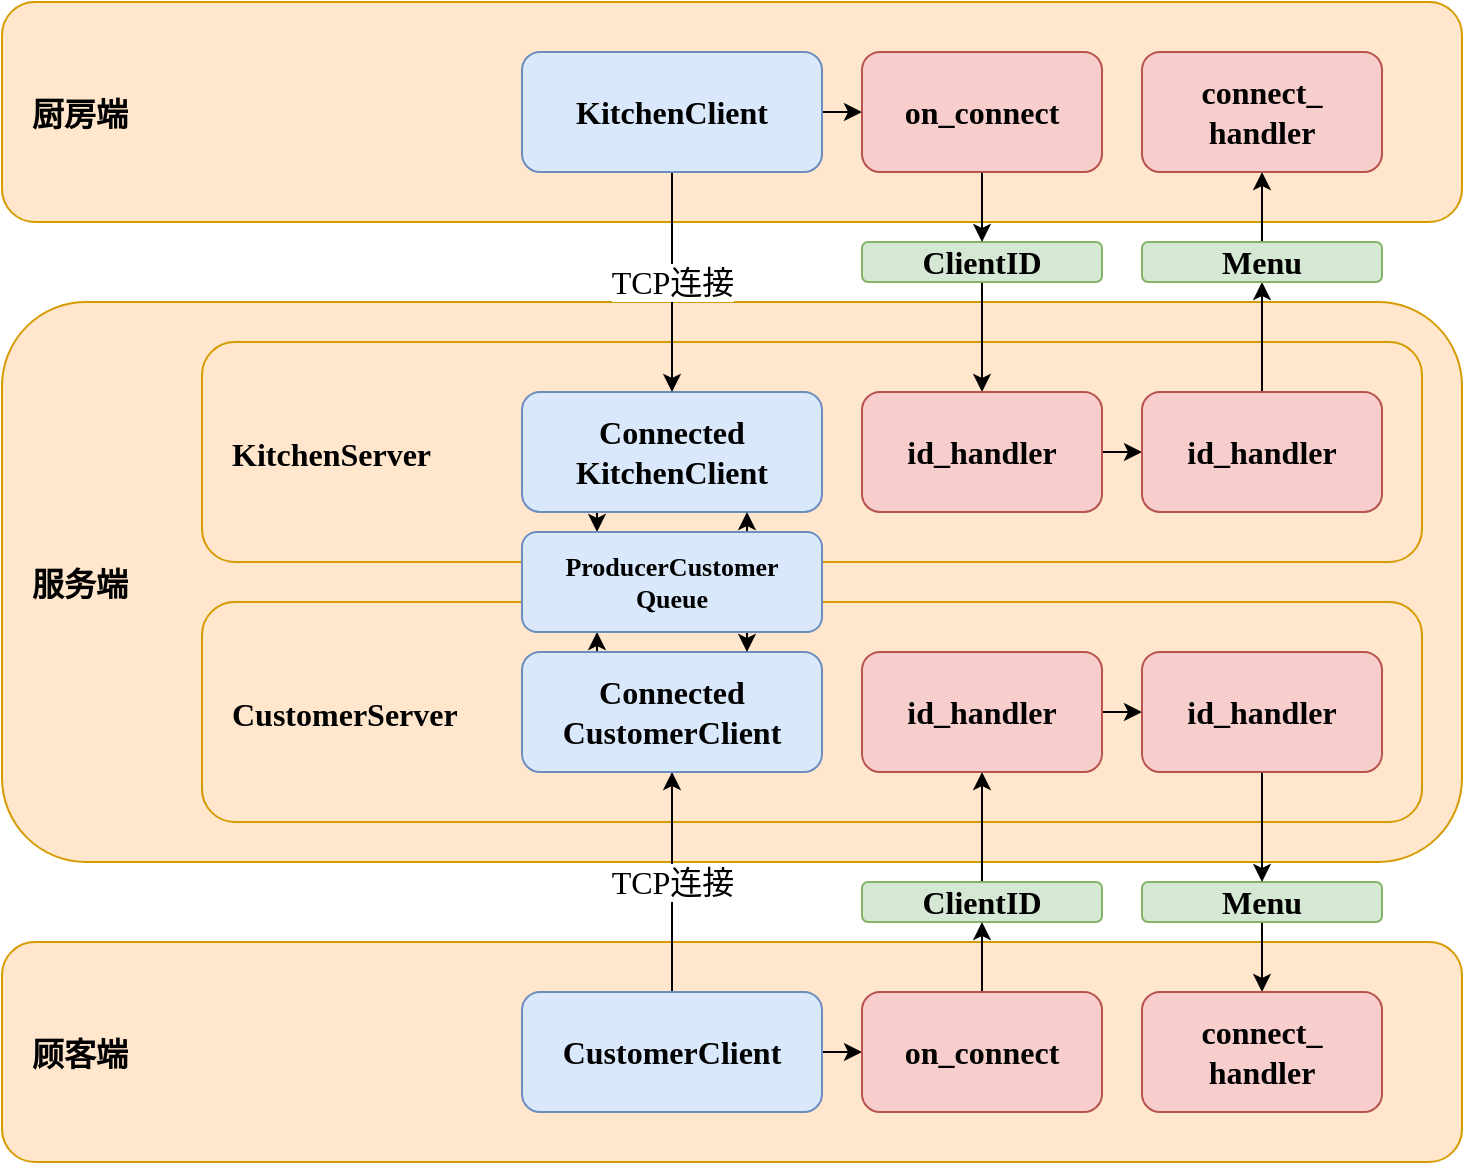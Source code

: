 <mxfile version="20.8.1" type="device"><diagram name="Page-1" id="97916047-d0de-89f5-080d-49f4d83e522f"><mxGraphModel dx="1303" dy="739" grid="1" gridSize="10" guides="1" tooltips="1" connect="1" arrows="1" fold="1" page="1" pageScale="1.5" pageWidth="1169" pageHeight="827" background="none" math="0" shadow="0"><root><mxCell id="0"/><mxCell id="1" parent="0"/><mxCell id="S8cBSloVHIy02H_Q6sO2-146" value="服务端" style="rounded=1;fillColor=#ffe6cc;strokeColor=#d79b00;shadow=0;fontStyle=1;fontSize=16;fontFamily=思源宋体;align=left;spacingLeft=13;" vertex="1" parent="1"><mxGeometry x="120" y="360" width="730" height="280" as="geometry"/></mxCell><mxCell id="S8cBSloVHIy02H_Q6sO2-149" value="顾客端" style="rounded=1;fillColor=#ffe6cc;strokeColor=#d79b00;shadow=0;fontStyle=1;fontSize=16;fontFamily=思源宋体;align=left;spacingLeft=13;" vertex="1" parent="1"><mxGeometry x="120" y="680" width="730" height="110" as="geometry"/></mxCell><mxCell id="S8cBSloVHIy02H_Q6sO2-150" value="厨房端" style="rounded=1;fillColor=#ffe6cc;strokeColor=#d79b00;shadow=0;fontStyle=1;fontSize=16;fontFamily=思源宋体;align=left;spacingLeft=13;" vertex="1" parent="1"><mxGeometry x="120" y="210" width="730" height="110" as="geometry"/></mxCell><mxCell id="S8cBSloVHIy02H_Q6sO2-153" value="CustomerServer" style="rounded=1;fillColor=#ffe6cc;strokeColor=#d79b00;shadow=0;fontStyle=1;fontSize=16;fontFamily=思源宋体;align=left;spacingLeft=13;" vertex="1" parent="1"><mxGeometry x="220" y="510" width="610" height="110" as="geometry"/></mxCell><mxCell id="S8cBSloVHIy02H_Q6sO2-154" value="KitchenServer" style="rounded=1;fillColor=#ffe6cc;strokeColor=#d79b00;shadow=0;fontStyle=1;fontSize=16;fontFamily=思源宋体;align=left;spacingLeft=13;" vertex="1" parent="1"><mxGeometry x="220" y="380" width="610" height="110" as="geometry"/></mxCell><mxCell id="S8cBSloVHIy02H_Q6sO2-159" value="TCP连接" style="edgeStyle=orthogonalEdgeStyle;rounded=0;orthogonalLoop=1;jettySize=auto;html=1;exitX=0.5;exitY=0;exitDx=0;exitDy=0;entryX=0.5;entryY=1;entryDx=0;entryDy=0;fontFamily=思源宋体;fontSize=16;" edge="1" parent="1" source="S8cBSloVHIy02H_Q6sO2-148" target="S8cBSloVHIy02H_Q6sO2-155"><mxGeometry relative="1" as="geometry"/></mxCell><mxCell id="S8cBSloVHIy02H_Q6sO2-177" style="edgeStyle=orthogonalEdgeStyle;rounded=0;orthogonalLoop=1;jettySize=auto;html=1;exitX=1;exitY=0.5;exitDx=0;exitDy=0;entryX=0;entryY=0.5;entryDx=0;entryDy=0;fontFamily=思源宋体;fontSize=13;" edge="1" parent="1" source="S8cBSloVHIy02H_Q6sO2-148" target="S8cBSloVHIy02H_Q6sO2-175"><mxGeometry relative="1" as="geometry"/></mxCell><mxCell id="S8cBSloVHIy02H_Q6sO2-148" value="CustomerClient" style="whiteSpace=wrap;html=1;fontSize=16;fontFamily=思源宋体;fillColor=#dae8fc;strokeColor=#6c8ebf;rounded=1;shadow=0;fontStyle=1;" vertex="1" parent="1"><mxGeometry x="380" y="705" width="150" height="60" as="geometry"/></mxCell><mxCell id="S8cBSloVHIy02H_Q6sO2-180" style="edgeStyle=orthogonalEdgeStyle;rounded=0;orthogonalLoop=1;jettySize=auto;html=1;exitX=0.5;exitY=0;exitDx=0;exitDy=0;entryX=0.5;entryY=1;entryDx=0;entryDy=0;fontFamily=思源宋体;fontSize=13;" edge="1" parent="1" source="S8cBSloVHIy02H_Q6sO2-147" target="S8cBSloVHIy02H_Q6sO2-174"><mxGeometry relative="1" as="geometry"/></mxCell><mxCell id="S8cBSloVHIy02H_Q6sO2-147" value="ClientID" style="whiteSpace=wrap;html=1;fontSize=16;fontFamily=思源宋体;fillColor=#d5e8d4;strokeColor=#82b366;rounded=1;shadow=0;fontStyle=1;" vertex="1" parent="1"><mxGeometry x="550" y="650" width="120" height="20" as="geometry"/></mxCell><mxCell id="S8cBSloVHIy02H_Q6sO2-166" style="edgeStyle=orthogonalEdgeStyle;rounded=0;orthogonalLoop=1;jettySize=auto;html=1;exitX=0.25;exitY=0;exitDx=0;exitDy=0;entryX=0.25;entryY=1;entryDx=0;entryDy=0;fontFamily=思源宋体;fontSize=13;" edge="1" parent="1" source="S8cBSloVHIy02H_Q6sO2-155" target="S8cBSloVHIy02H_Q6sO2-163"><mxGeometry relative="1" as="geometry"/></mxCell><mxCell id="S8cBSloVHIy02H_Q6sO2-155" value="Connected&lt;br&gt;CustomerClient" style="whiteSpace=wrap;html=1;fontSize=16;fontFamily=思源宋体;fillColor=#dae8fc;strokeColor=#6c8ebf;rounded=1;shadow=0;fontStyle=1;" vertex="1" parent="1"><mxGeometry x="380" y="535" width="150" height="60" as="geometry"/></mxCell><mxCell id="S8cBSloVHIy02H_Q6sO2-164" style="edgeStyle=orthogonalEdgeStyle;rounded=0;orthogonalLoop=1;jettySize=auto;html=1;exitX=0.25;exitY=1;exitDx=0;exitDy=0;entryX=0.25;entryY=0;entryDx=0;entryDy=0;fontFamily=思源宋体;fontSize=13;" edge="1" parent="1" source="S8cBSloVHIy02H_Q6sO2-156" target="S8cBSloVHIy02H_Q6sO2-163"><mxGeometry relative="1" as="geometry"/></mxCell><mxCell id="S8cBSloVHIy02H_Q6sO2-156" value="Connected&lt;br&gt;KitchenClient" style="whiteSpace=wrap;html=1;fontSize=16;fontFamily=思源宋体;fillColor=#dae8fc;strokeColor=#6c8ebf;rounded=1;shadow=0;fontStyle=1;" vertex="1" parent="1"><mxGeometry x="380" y="405" width="150" height="60" as="geometry"/></mxCell><mxCell id="S8cBSloVHIy02H_Q6sO2-161" value="TCP连接" style="edgeStyle=orthogonalEdgeStyle;rounded=0;orthogonalLoop=1;jettySize=auto;html=1;exitX=0.5;exitY=1;exitDx=0;exitDy=0;entryX=0.5;entryY=0;entryDx=0;entryDy=0;fontFamily=思源宋体;fontSize=16;" edge="1" parent="1" source="S8cBSloVHIy02H_Q6sO2-157" target="S8cBSloVHIy02H_Q6sO2-156"><mxGeometry relative="1" as="geometry"/></mxCell><mxCell id="S8cBSloVHIy02H_Q6sO2-178" style="edgeStyle=orthogonalEdgeStyle;rounded=0;orthogonalLoop=1;jettySize=auto;html=1;exitX=1;exitY=0.5;exitDx=0;exitDy=0;entryX=0;entryY=0.5;entryDx=0;entryDy=0;fontFamily=思源宋体;fontSize=13;" edge="1" parent="1" source="S8cBSloVHIy02H_Q6sO2-157" target="S8cBSloVHIy02H_Q6sO2-170"><mxGeometry relative="1" as="geometry"/></mxCell><mxCell id="S8cBSloVHIy02H_Q6sO2-157" value="KitchenClient" style="whiteSpace=wrap;html=1;fontSize=16;fontFamily=思源宋体;fillColor=#dae8fc;strokeColor=#6c8ebf;rounded=1;shadow=0;fontStyle=1;" vertex="1" parent="1"><mxGeometry x="380" y="235" width="150" height="60" as="geometry"/></mxCell><mxCell id="S8cBSloVHIy02H_Q6sO2-165" style="edgeStyle=orthogonalEdgeStyle;rounded=0;orthogonalLoop=1;jettySize=auto;html=1;exitX=0.75;exitY=0;exitDx=0;exitDy=0;entryX=0.75;entryY=1;entryDx=0;entryDy=0;fontFamily=思源宋体;fontSize=13;" edge="1" parent="1" source="S8cBSloVHIy02H_Q6sO2-163" target="S8cBSloVHIy02H_Q6sO2-156"><mxGeometry relative="1" as="geometry"/></mxCell><mxCell id="S8cBSloVHIy02H_Q6sO2-168" style="edgeStyle=orthogonalEdgeStyle;rounded=0;orthogonalLoop=1;jettySize=auto;html=1;exitX=0.75;exitY=1;exitDx=0;exitDy=0;entryX=0.75;entryY=0;entryDx=0;entryDy=0;fontFamily=思源宋体;fontSize=13;" edge="1" parent="1" source="S8cBSloVHIy02H_Q6sO2-163" target="S8cBSloVHIy02H_Q6sO2-155"><mxGeometry relative="1" as="geometry"/></mxCell><mxCell id="S8cBSloVHIy02H_Q6sO2-163" value="ProducerCustomer&lt;br style=&quot;font-size: 13px;&quot;&gt;Queue" style="whiteSpace=wrap;html=1;fontSize=13;fontFamily=思源宋体;fillColor=#dae8fc;strokeColor=#6c8ebf;rounded=1;shadow=0;fontStyle=1;" vertex="1" parent="1"><mxGeometry x="380" y="475" width="150" height="50" as="geometry"/></mxCell><mxCell id="S8cBSloVHIy02H_Q6sO2-173" style="edgeStyle=orthogonalEdgeStyle;rounded=0;orthogonalLoop=1;jettySize=auto;html=1;exitX=0.5;exitY=1;exitDx=0;exitDy=0;entryX=0.5;entryY=0;entryDx=0;entryDy=0;fontFamily=思源宋体;fontSize=13;" edge="1" parent="1" source="S8cBSloVHIy02H_Q6sO2-169" target="S8cBSloVHIy02H_Q6sO2-172"><mxGeometry relative="1" as="geometry"/></mxCell><mxCell id="S8cBSloVHIy02H_Q6sO2-169" value="ClientID" style="whiteSpace=wrap;html=1;fontSize=16;fontFamily=思源宋体;fillColor=#d5e8d4;strokeColor=#82b366;rounded=1;shadow=0;fontStyle=1;" vertex="1" parent="1"><mxGeometry x="550" y="330" width="120" height="20" as="geometry"/></mxCell><mxCell id="S8cBSloVHIy02H_Q6sO2-171" style="edgeStyle=orthogonalEdgeStyle;rounded=0;orthogonalLoop=1;jettySize=auto;html=1;exitX=0.5;exitY=1;exitDx=0;exitDy=0;entryX=0.5;entryY=0;entryDx=0;entryDy=0;fontFamily=思源宋体;fontSize=13;" edge="1" parent="1" source="S8cBSloVHIy02H_Q6sO2-170" target="S8cBSloVHIy02H_Q6sO2-169"><mxGeometry relative="1" as="geometry"/></mxCell><mxCell id="S8cBSloVHIy02H_Q6sO2-170" value="on_connect" style="whiteSpace=wrap;html=1;fontSize=16;fontFamily=思源宋体;fillColor=#f8cecc;strokeColor=#b85450;rounded=1;shadow=0;fontStyle=1;" vertex="1" parent="1"><mxGeometry x="550" y="235" width="120" height="60" as="geometry"/></mxCell><mxCell id="S8cBSloVHIy02H_Q6sO2-189" style="edgeStyle=orthogonalEdgeStyle;rounded=0;orthogonalLoop=1;jettySize=auto;html=1;exitX=1;exitY=0.5;exitDx=0;exitDy=0;entryX=0;entryY=0.5;entryDx=0;entryDy=0;fontFamily=思源宋体;fontSize=13;" edge="1" parent="1" source="S8cBSloVHIy02H_Q6sO2-172" target="S8cBSloVHIy02H_Q6sO2-181"><mxGeometry relative="1" as="geometry"/></mxCell><mxCell id="S8cBSloVHIy02H_Q6sO2-172" value="id_handler" style="whiteSpace=wrap;html=1;fontSize=16;fontFamily=思源宋体;fillColor=#f8cecc;strokeColor=#b85450;rounded=1;shadow=0;fontStyle=1;" vertex="1" parent="1"><mxGeometry x="550" y="405" width="120" height="60" as="geometry"/></mxCell><mxCell id="S8cBSloVHIy02H_Q6sO2-185" style="edgeStyle=orthogonalEdgeStyle;rounded=0;orthogonalLoop=1;jettySize=auto;html=1;exitX=1;exitY=0.5;exitDx=0;exitDy=0;entryX=0;entryY=0.5;entryDx=0;entryDy=0;fontFamily=思源宋体;fontSize=13;" edge="1" parent="1" source="S8cBSloVHIy02H_Q6sO2-174" target="S8cBSloVHIy02H_Q6sO2-184"><mxGeometry relative="1" as="geometry"/></mxCell><mxCell id="S8cBSloVHIy02H_Q6sO2-174" value="id_handler" style="whiteSpace=wrap;html=1;fontSize=16;fontFamily=思源宋体;fillColor=#f8cecc;strokeColor=#b85450;rounded=1;shadow=0;fontStyle=1;" vertex="1" parent="1"><mxGeometry x="550" y="535" width="120" height="60" as="geometry"/></mxCell><mxCell id="S8cBSloVHIy02H_Q6sO2-179" style="edgeStyle=orthogonalEdgeStyle;rounded=0;orthogonalLoop=1;jettySize=auto;html=1;exitX=0.5;exitY=0;exitDx=0;exitDy=0;entryX=0.5;entryY=1;entryDx=0;entryDy=0;fontFamily=思源宋体;fontSize=13;" edge="1" parent="1" source="S8cBSloVHIy02H_Q6sO2-175" target="S8cBSloVHIy02H_Q6sO2-147"><mxGeometry relative="1" as="geometry"/></mxCell><mxCell id="S8cBSloVHIy02H_Q6sO2-175" value="on_connect" style="whiteSpace=wrap;html=1;fontSize=16;fontFamily=思源宋体;fillColor=#f8cecc;strokeColor=#b85450;rounded=1;shadow=0;fontStyle=1;" vertex="1" parent="1"><mxGeometry x="550" y="705" width="120" height="60" as="geometry"/></mxCell><mxCell id="S8cBSloVHIy02H_Q6sO2-190" style="edgeStyle=orthogonalEdgeStyle;rounded=0;orthogonalLoop=1;jettySize=auto;html=1;exitX=0.5;exitY=0;exitDx=0;exitDy=0;entryX=0.5;entryY=1;entryDx=0;entryDy=0;fontFamily=思源宋体;fontSize=13;" edge="1" parent="1" source="S8cBSloVHIy02H_Q6sO2-181" target="S8cBSloVHIy02H_Q6sO2-182"><mxGeometry relative="1" as="geometry"/></mxCell><mxCell id="S8cBSloVHIy02H_Q6sO2-181" value="id_handler" style="whiteSpace=wrap;html=1;fontSize=16;fontFamily=思源宋体;fillColor=#f8cecc;strokeColor=#b85450;rounded=1;shadow=0;fontStyle=1;" vertex="1" parent="1"><mxGeometry x="690" y="405" width="120" height="60" as="geometry"/></mxCell><mxCell id="S8cBSloVHIy02H_Q6sO2-191" style="edgeStyle=orthogonalEdgeStyle;rounded=0;orthogonalLoop=1;jettySize=auto;html=1;exitX=0.5;exitY=0;exitDx=0;exitDy=0;entryX=0.5;entryY=1;entryDx=0;entryDy=0;fontFamily=思源宋体;fontSize=13;" edge="1" parent="1" source="S8cBSloVHIy02H_Q6sO2-182" target="S8cBSloVHIy02H_Q6sO2-188"><mxGeometry relative="1" as="geometry"/></mxCell><mxCell id="S8cBSloVHIy02H_Q6sO2-182" value="Menu" style="whiteSpace=wrap;html=1;fontSize=16;fontFamily=思源宋体;fillColor=#d5e8d4;strokeColor=#82b366;rounded=1;shadow=0;fontStyle=1;" vertex="1" parent="1"><mxGeometry x="690" y="330" width="120" height="20" as="geometry"/></mxCell><mxCell id="S8cBSloVHIy02H_Q6sO2-192" style="edgeStyle=orthogonalEdgeStyle;rounded=0;orthogonalLoop=1;jettySize=auto;html=1;exitX=0.5;exitY=1;exitDx=0;exitDy=0;entryX=0.5;entryY=0;entryDx=0;entryDy=0;fontFamily=思源宋体;fontSize=13;" edge="1" parent="1" source="S8cBSloVHIy02H_Q6sO2-183" target="S8cBSloVHIy02H_Q6sO2-187"><mxGeometry relative="1" as="geometry"/></mxCell><mxCell id="S8cBSloVHIy02H_Q6sO2-183" value="Menu" style="whiteSpace=wrap;html=1;fontSize=16;fontFamily=思源宋体;fillColor=#d5e8d4;strokeColor=#82b366;rounded=1;shadow=0;fontStyle=1;" vertex="1" parent="1"><mxGeometry x="690" y="650" width="120" height="20" as="geometry"/></mxCell><mxCell id="S8cBSloVHIy02H_Q6sO2-186" style="edgeStyle=orthogonalEdgeStyle;rounded=0;orthogonalLoop=1;jettySize=auto;html=1;exitX=0.5;exitY=1;exitDx=0;exitDy=0;entryX=0.5;entryY=0;entryDx=0;entryDy=0;fontFamily=思源宋体;fontSize=13;" edge="1" parent="1" source="S8cBSloVHIy02H_Q6sO2-184" target="S8cBSloVHIy02H_Q6sO2-183"><mxGeometry relative="1" as="geometry"/></mxCell><mxCell id="S8cBSloVHIy02H_Q6sO2-184" value="id_handler" style="whiteSpace=wrap;html=1;fontSize=16;fontFamily=思源宋体;fillColor=#f8cecc;strokeColor=#b85450;rounded=1;shadow=0;fontStyle=1;" vertex="1" parent="1"><mxGeometry x="690" y="535" width="120" height="60" as="geometry"/></mxCell><mxCell id="S8cBSloVHIy02H_Q6sO2-187" value="connect_&lt;br&gt;handler" style="whiteSpace=wrap;html=1;fontSize=16;fontFamily=思源宋体;fillColor=#f8cecc;strokeColor=#b85450;rounded=1;shadow=0;fontStyle=1;" vertex="1" parent="1"><mxGeometry x="690" y="705" width="120" height="60" as="geometry"/></mxCell><mxCell id="S8cBSloVHIy02H_Q6sO2-188" value="connect_&lt;br&gt;handler" style="whiteSpace=wrap;html=1;fontSize=16;fontFamily=思源宋体;fillColor=#f8cecc;strokeColor=#b85450;rounded=1;shadow=0;fontStyle=1;" vertex="1" parent="1"><mxGeometry x="690" y="235" width="120" height="60" as="geometry"/></mxCell></root></mxGraphModel></diagram></mxfile>